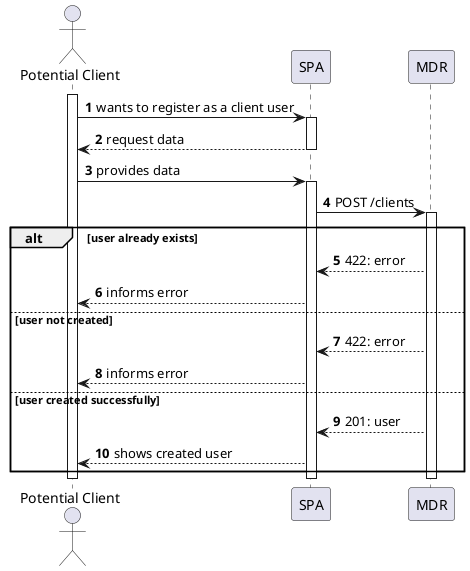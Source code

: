 @startuml
autonumber

actor "Potential Client" as usr

participant "SPA" as ui
participant "MDR" as mdr



activate usr
    usr -> ui : wants to register as a client user
    activate ui
        ui --> usr : request data
    deactivate ui

    usr -> ui : provides data

    activate ui
        ui -> mdr  : POST /clients
        activate mdr

            alt user already exists
                ui <-- mdr  : 422: error
                ui --> usr : informs error

            else user not created
                ui <-- mdr  : 422: error
                ui --> usr : informs error

            else user created successfully
                ui <-- mdr : 201: user
                ui --> usr : shows created user
            end
        deactivate mdr
    deactivate ui
deactivate usr

@enduml
